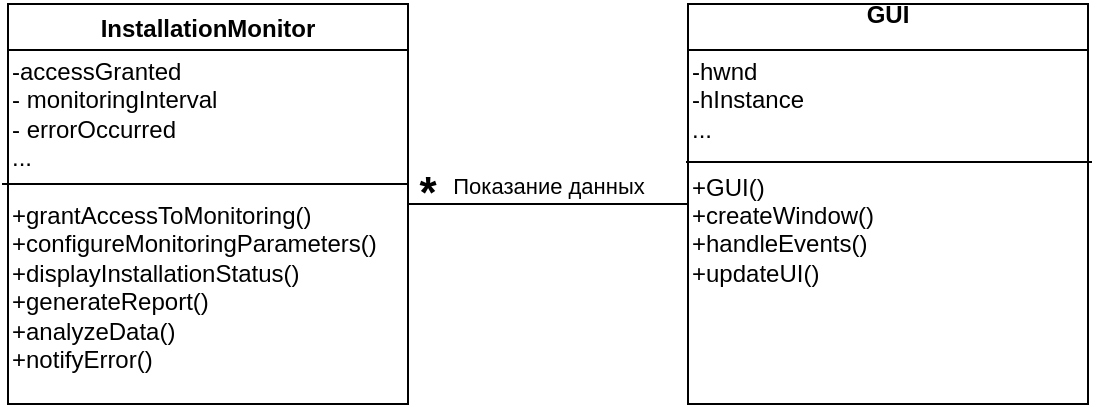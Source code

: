<mxfile version="22.0.7" type="github">
  <diagram name="Страница — 1" id="8X-WhG5XDs7vwy_0SSlD">
    <mxGraphModel dx="867" dy="442" grid="1" gridSize="10" guides="1" tooltips="1" connect="1" arrows="1" fold="1" page="1" pageScale="1" pageWidth="827" pageHeight="1169" math="0" shadow="0">
      <root>
        <mxCell id="0" />
        <mxCell id="1" parent="0" />
        <mxCell id="k0iRf-nJDOvyUt2F7IKW-1" value="InstallationMonitor" style="swimlane;" vertex="1" parent="1">
          <mxGeometry x="150" y="90" width="200" height="200" as="geometry">
            <mxRectangle x="150" y="90" width="100" height="30" as="alternateBounds" />
          </mxGeometry>
        </mxCell>
        <mxCell id="k0iRf-nJDOvyUt2F7IKW-7" value="-accessGranted&lt;br&gt;-&lt;span class=&quot;Apple-converted-space&quot;&gt;&amp;nbsp;&lt;/span&gt;monitoringInterval&lt;br&gt;-&amp;nbsp;errorOccurred&lt;br&gt;...&lt;br&gt;&lt;br&gt;+grantAccessToMonitoring()&amp;nbsp;&lt;br&gt;+configureMonitoringParameters()&lt;br&gt;+displayInstallationStatus()&lt;br&gt;+generateReport()&lt;br&gt;+analyzeData()&lt;br&gt;+notifyError()" style="text;html=1;strokeColor=none;fillColor=none;align=left;verticalAlign=top;whiteSpace=wrap;rounded=0;" vertex="1" parent="k0iRf-nJDOvyUt2F7IKW-1">
          <mxGeometry y="20" width="200" height="180" as="geometry" />
        </mxCell>
        <mxCell id="k0iRf-nJDOvyUt2F7IKW-5" value="" style="endArrow=none;html=1;rounded=0;exitX=-0.015;exitY=0.389;exitDx=0;exitDy=0;exitPerimeter=0;" edge="1" parent="k0iRf-nJDOvyUt2F7IKW-1" source="k0iRf-nJDOvyUt2F7IKW-7">
          <mxGeometry width="50" height="50" relative="1" as="geometry">
            <mxPoint x="240" y="190" as="sourcePoint" />
            <mxPoint x="200" y="90" as="targetPoint" />
          </mxGeometry>
        </mxCell>
        <mxCell id="k0iRf-nJDOvyUt2F7IKW-2" value="GUI&#xa;" style="swimlane;" vertex="1" parent="1">
          <mxGeometry x="490" y="90" width="200" height="200" as="geometry" />
        </mxCell>
        <mxCell id="k0iRf-nJDOvyUt2F7IKW-10" value="-hwnd&lt;br&gt;-hInstance&lt;br&gt;...&lt;br&gt;&lt;br&gt;+GUI()&lt;br&gt;+createWindow()&lt;br&gt;+handleEvents()&amp;nbsp;&lt;br&gt;+updateUI()" style="text;html=1;strokeColor=none;fillColor=none;align=left;verticalAlign=top;whiteSpace=wrap;rounded=0;" vertex="1" parent="k0iRf-nJDOvyUt2F7IKW-2">
          <mxGeometry y="20" width="200" height="180" as="geometry" />
        </mxCell>
        <mxCell id="k0iRf-nJDOvyUt2F7IKW-8" value="" style="endArrow=none;html=1;rounded=0;entryX=1.01;entryY=0.328;entryDx=0;entryDy=0;entryPerimeter=0;exitX=-0.005;exitY=0.328;exitDx=0;exitDy=0;exitPerimeter=0;" edge="1" parent="k0iRf-nJDOvyUt2F7IKW-2" source="k0iRf-nJDOvyUt2F7IKW-10" target="k0iRf-nJDOvyUt2F7IKW-10">
          <mxGeometry width="50" height="50" relative="1" as="geometry">
            <mxPoint x="-100" y="190" as="sourcePoint" />
            <mxPoint x="-50" y="140" as="targetPoint" />
          </mxGeometry>
        </mxCell>
        <mxCell id="k0iRf-nJDOvyUt2F7IKW-3" value="Показание данных" style="endArrow=none;html=1;rounded=0;entryX=0;entryY=0.5;entryDx=0;entryDy=0;exitX=1;exitY=0.5;exitDx=0;exitDy=0;verticalAlign=bottom;" edge="1" parent="1" source="k0iRf-nJDOvyUt2F7IKW-1" target="k0iRf-nJDOvyUt2F7IKW-2">
          <mxGeometry width="50" height="50" relative="1" as="geometry">
            <mxPoint x="390" y="280" as="sourcePoint" />
            <mxPoint x="440" y="230" as="targetPoint" />
            <mxPoint as="offset" />
          </mxGeometry>
        </mxCell>
        <mxCell id="k0iRf-nJDOvyUt2F7IKW-4" value="*" style="text;html=1;strokeColor=none;fillColor=none;align=center;verticalAlign=middle;whiteSpace=wrap;rounded=0;fontSize=22;fontStyle=1" vertex="1" parent="1">
          <mxGeometry x="330" y="170" width="60" height="30" as="geometry" />
        </mxCell>
      </root>
    </mxGraphModel>
  </diagram>
</mxfile>
